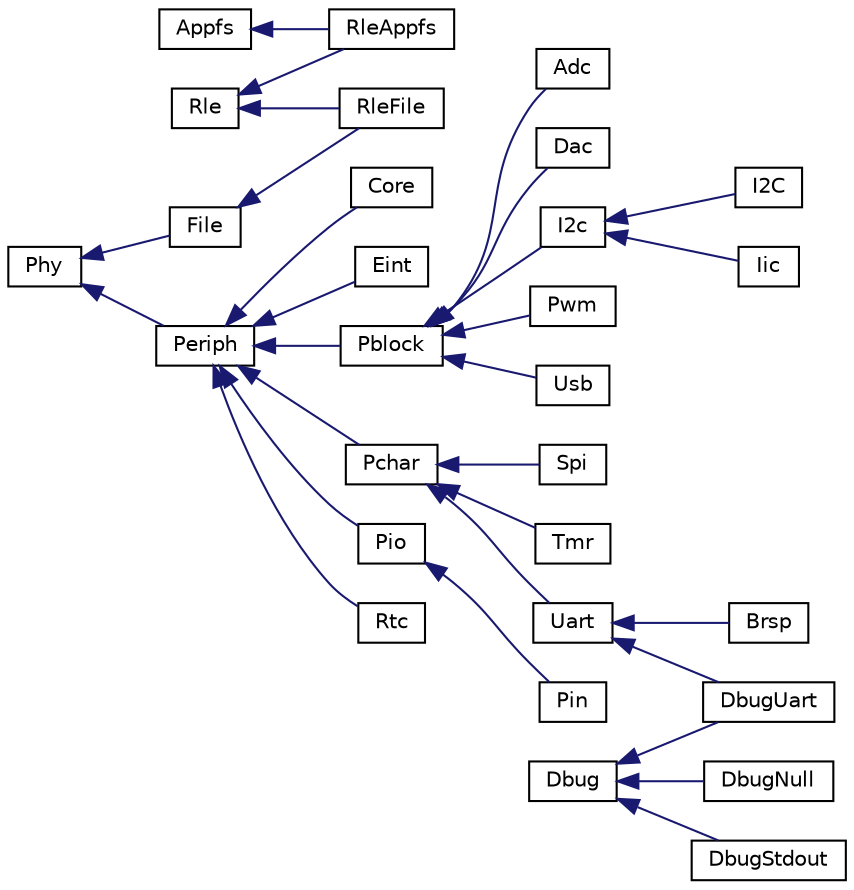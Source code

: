 digraph "Graphical Class Hierarchy"
{
  bgcolor="transparent";
  edge [fontname="Helvetica",fontsize="10",labelfontname="Helvetica",labelfontsize="10"];
  node [fontname="Helvetica",fontsize="10",shape=record];
  rankdir="LR";
  Node1 [label="Appfs",height=0.2,width=0.4,color="black",URL="$class_appfs.html",tooltip="Class for accessing Application file system (Flash/RAM) "];
  Node1 -> Node2 [dir="back",color="midnightblue",fontsize="10",style="solid",fontname="Helvetica"];
  Node2 [label="RleAppfs",height=0.2,width=0.4,color="black",URL="$class_rle_appfs.html",tooltip="Class for reading/writing compressed file data using Appfs. "];
  Node3 [label="Dbug",height=0.2,width=0.4,color="black",URL="$class_dbug.html",tooltip="Debug Class. "];
  Node3 -> Node4 [dir="back",color="midnightblue",fontsize="10",style="solid",fontname="Helvetica"];
  Node4 [label="DbugNull",height=0.2,width=0.4,color="black",URL="$class_dbug_null.html",tooltip="Debug Null Class. "];
  Node3 -> Node5 [dir="back",color="midnightblue",fontsize="10",style="solid",fontname="Helvetica"];
  Node5 [label="DbugStdout",height=0.2,width=0.4,color="black",URL="$class_dbug_stdout.html",tooltip="Debug Stdout Class. "];
  Node3 -> Node6 [dir="back",color="midnightblue",fontsize="10",style="solid",fontname="Helvetica"];
  Node6 [label="DbugUart",height=0.2,width=0.4,color="black",URL="$class_dbug_uart.html",tooltip="Debug UART Class. "];
  Node7 [label="Phy",height=0.2,width=0.4,color="black",URL="$class_phy.html",tooltip="Base Applib Class for Physical devices. "];
  Node7 -> Node8 [dir="back",color="midnightblue",fontsize="10",style="solid",fontname="Helvetica"];
  Node8 [label="File",height=0.2,width=0.4,color="black",URL="$class_file.html",tooltip="File Class. "];
  Node8 -> Node9 [dir="back",color="midnightblue",fontsize="10",style="solid",fontname="Helvetica"];
  Node9 [label="RleFile",height=0.2,width=0.4,color="black",URL="$class_rle_file.html",tooltip="Class for reading/writing compressed file data. "];
  Node7 -> Node10 [dir="back",color="midnightblue",fontsize="10",style="solid",fontname="Helvetica"];
  Node10 [label="Periph",height=0.2,width=0.4,color="black",URL="$class_periph.html",tooltip="Peripheral Class. "];
  Node10 -> Node11 [dir="back",color="midnightblue",fontsize="10",style="solid",fontname="Helvetica"];
  Node11 [label="Core",height=0.2,width=0.4,color="black",URL="$class_core.html",tooltip="Core Class. "];
  Node10 -> Node12 [dir="back",color="midnightblue",fontsize="10",style="solid",fontname="Helvetica"];
  Node12 [label="Eint",height=0.2,width=0.4,color="black",URL="$class_eint.html",tooltip="External Interrupt Class. "];
  Node10 -> Node13 [dir="back",color="midnightblue",fontsize="10",style="solid",fontname="Helvetica"];
  Node13 [label="Pblock",height=0.2,width=0.4,color="black",URL="$class_pblock.html",tooltip="Peripheral Block Class. "];
  Node13 -> Node14 [dir="back",color="midnightblue",fontsize="10",style="solid",fontname="Helvetica"];
  Node14 [label="Adc",height=0.2,width=0.4,color="black",URL="$class_adc.html",tooltip="ADC Peripheral Class. "];
  Node13 -> Node15 [dir="back",color="midnightblue",fontsize="10",style="solid",fontname="Helvetica"];
  Node15 [label="Dac",height=0.2,width=0.4,color="black",URL="$class_dac.html",tooltip="DAC Class. "];
  Node13 -> Node16 [dir="back",color="midnightblue",fontsize="10",style="solid",fontname="Helvetica"];
  Node16 [label="I2c",height=0.2,width=0.4,color="black",URL="$class_i2c.html",tooltip="I2C Peripheral Class. "];
  Node16 -> Node17 [dir="back",color="midnightblue",fontsize="10",style="solid",fontname="Helvetica"];
  Node17 [label="I2C",height=0.2,width=0.4,color="black",URL="$class_i2_c.html",tooltip="I2C Class (alternate class for I2c) "];
  Node16 -> Node18 [dir="back",color="midnightblue",fontsize="10",style="solid",fontname="Helvetica"];
  Node18 [label="Iic",height=0.2,width=0.4,color="black",URL="$class_iic.html",tooltip="IIC Class (alternate class for I2c) "];
  Node13 -> Node19 [dir="back",color="midnightblue",fontsize="10",style="solid",fontname="Helvetica"];
  Node19 [label="Pwm",height=0.2,width=0.4,color="black",URL="$class_pwm.html",tooltip="PWM Class. "];
  Node13 -> Node20 [dir="back",color="midnightblue",fontsize="10",style="solid",fontname="Helvetica"];
  Node20 [label="Usb",height=0.2,width=0.4,color="black",URL="$class_usb.html",tooltip="USB Class. "];
  Node10 -> Node21 [dir="back",color="midnightblue",fontsize="10",style="solid",fontname="Helvetica"];
  Node21 [label="Pchar",height=0.2,width=0.4,color="black",URL="$class_pchar.html",tooltip="Peripheral Character Class. "];
  Node21 -> Node22 [dir="back",color="midnightblue",fontsize="10",style="solid",fontname="Helvetica"];
  Node22 [label="Spi",height=0.2,width=0.4,color="black",URL="$class_spi.html",tooltip="SPI Class. "];
  Node21 -> Node23 [dir="back",color="midnightblue",fontsize="10",style="solid",fontname="Helvetica"];
  Node23 [label="Tmr",height=0.2,width=0.4,color="black",URL="$class_tmr.html",tooltip="Tmr (physcial timer) Class. "];
  Node21 -> Node24 [dir="back",color="midnightblue",fontsize="10",style="solid",fontname="Helvetica"];
  Node24 [label="Uart",height=0.2,width=0.4,color="black",URL="$class_uart.html",tooltip="UART Class. "];
  Node24 -> Node25 [dir="back",color="midnightblue",fontsize="10",style="solid",fontname="Helvetica"];
  Node25 [label="Brsp",height=0.2,width=0.4,color="black",URL="$class_brsp.html",tooltip="BRSP class (bluetooth low energy serial protocol) "];
  Node24 -> Node6 [dir="back",color="midnightblue",fontsize="10",style="solid",fontname="Helvetica"];
  Node10 -> Node26 [dir="back",color="midnightblue",fontsize="10",style="solid",fontname="Helvetica"];
  Node26 [label="Pio",height=0.2,width=0.4,color="black",URL="$class_pio.html",tooltip="Pin Input/Output Class. "];
  Node26 -> Node27 [dir="back",color="midnightblue",fontsize="10",style="solid",fontname="Helvetica"];
  Node27 [label="Pin",height=0.2,width=0.4,color="black",URL="$class_pin.html",tooltip="Pin class. "];
  Node10 -> Node28 [dir="back",color="midnightblue",fontsize="10",style="solid",fontname="Helvetica"];
  Node28 [label="Rtc",height=0.2,width=0.4,color="black",URL="$class_rtc.html",tooltip="RTC Class. "];
  Node29 [label="Rle",height=0.2,width=0.4,color="black",URL="$class_rle.html",tooltip="Run Length Encoding Class. "];
  Node29 -> Node2 [dir="back",color="midnightblue",fontsize="10",style="solid",fontname="Helvetica"];
  Node29 -> Node9 [dir="back",color="midnightblue",fontsize="10",style="solid",fontname="Helvetica"];
}

